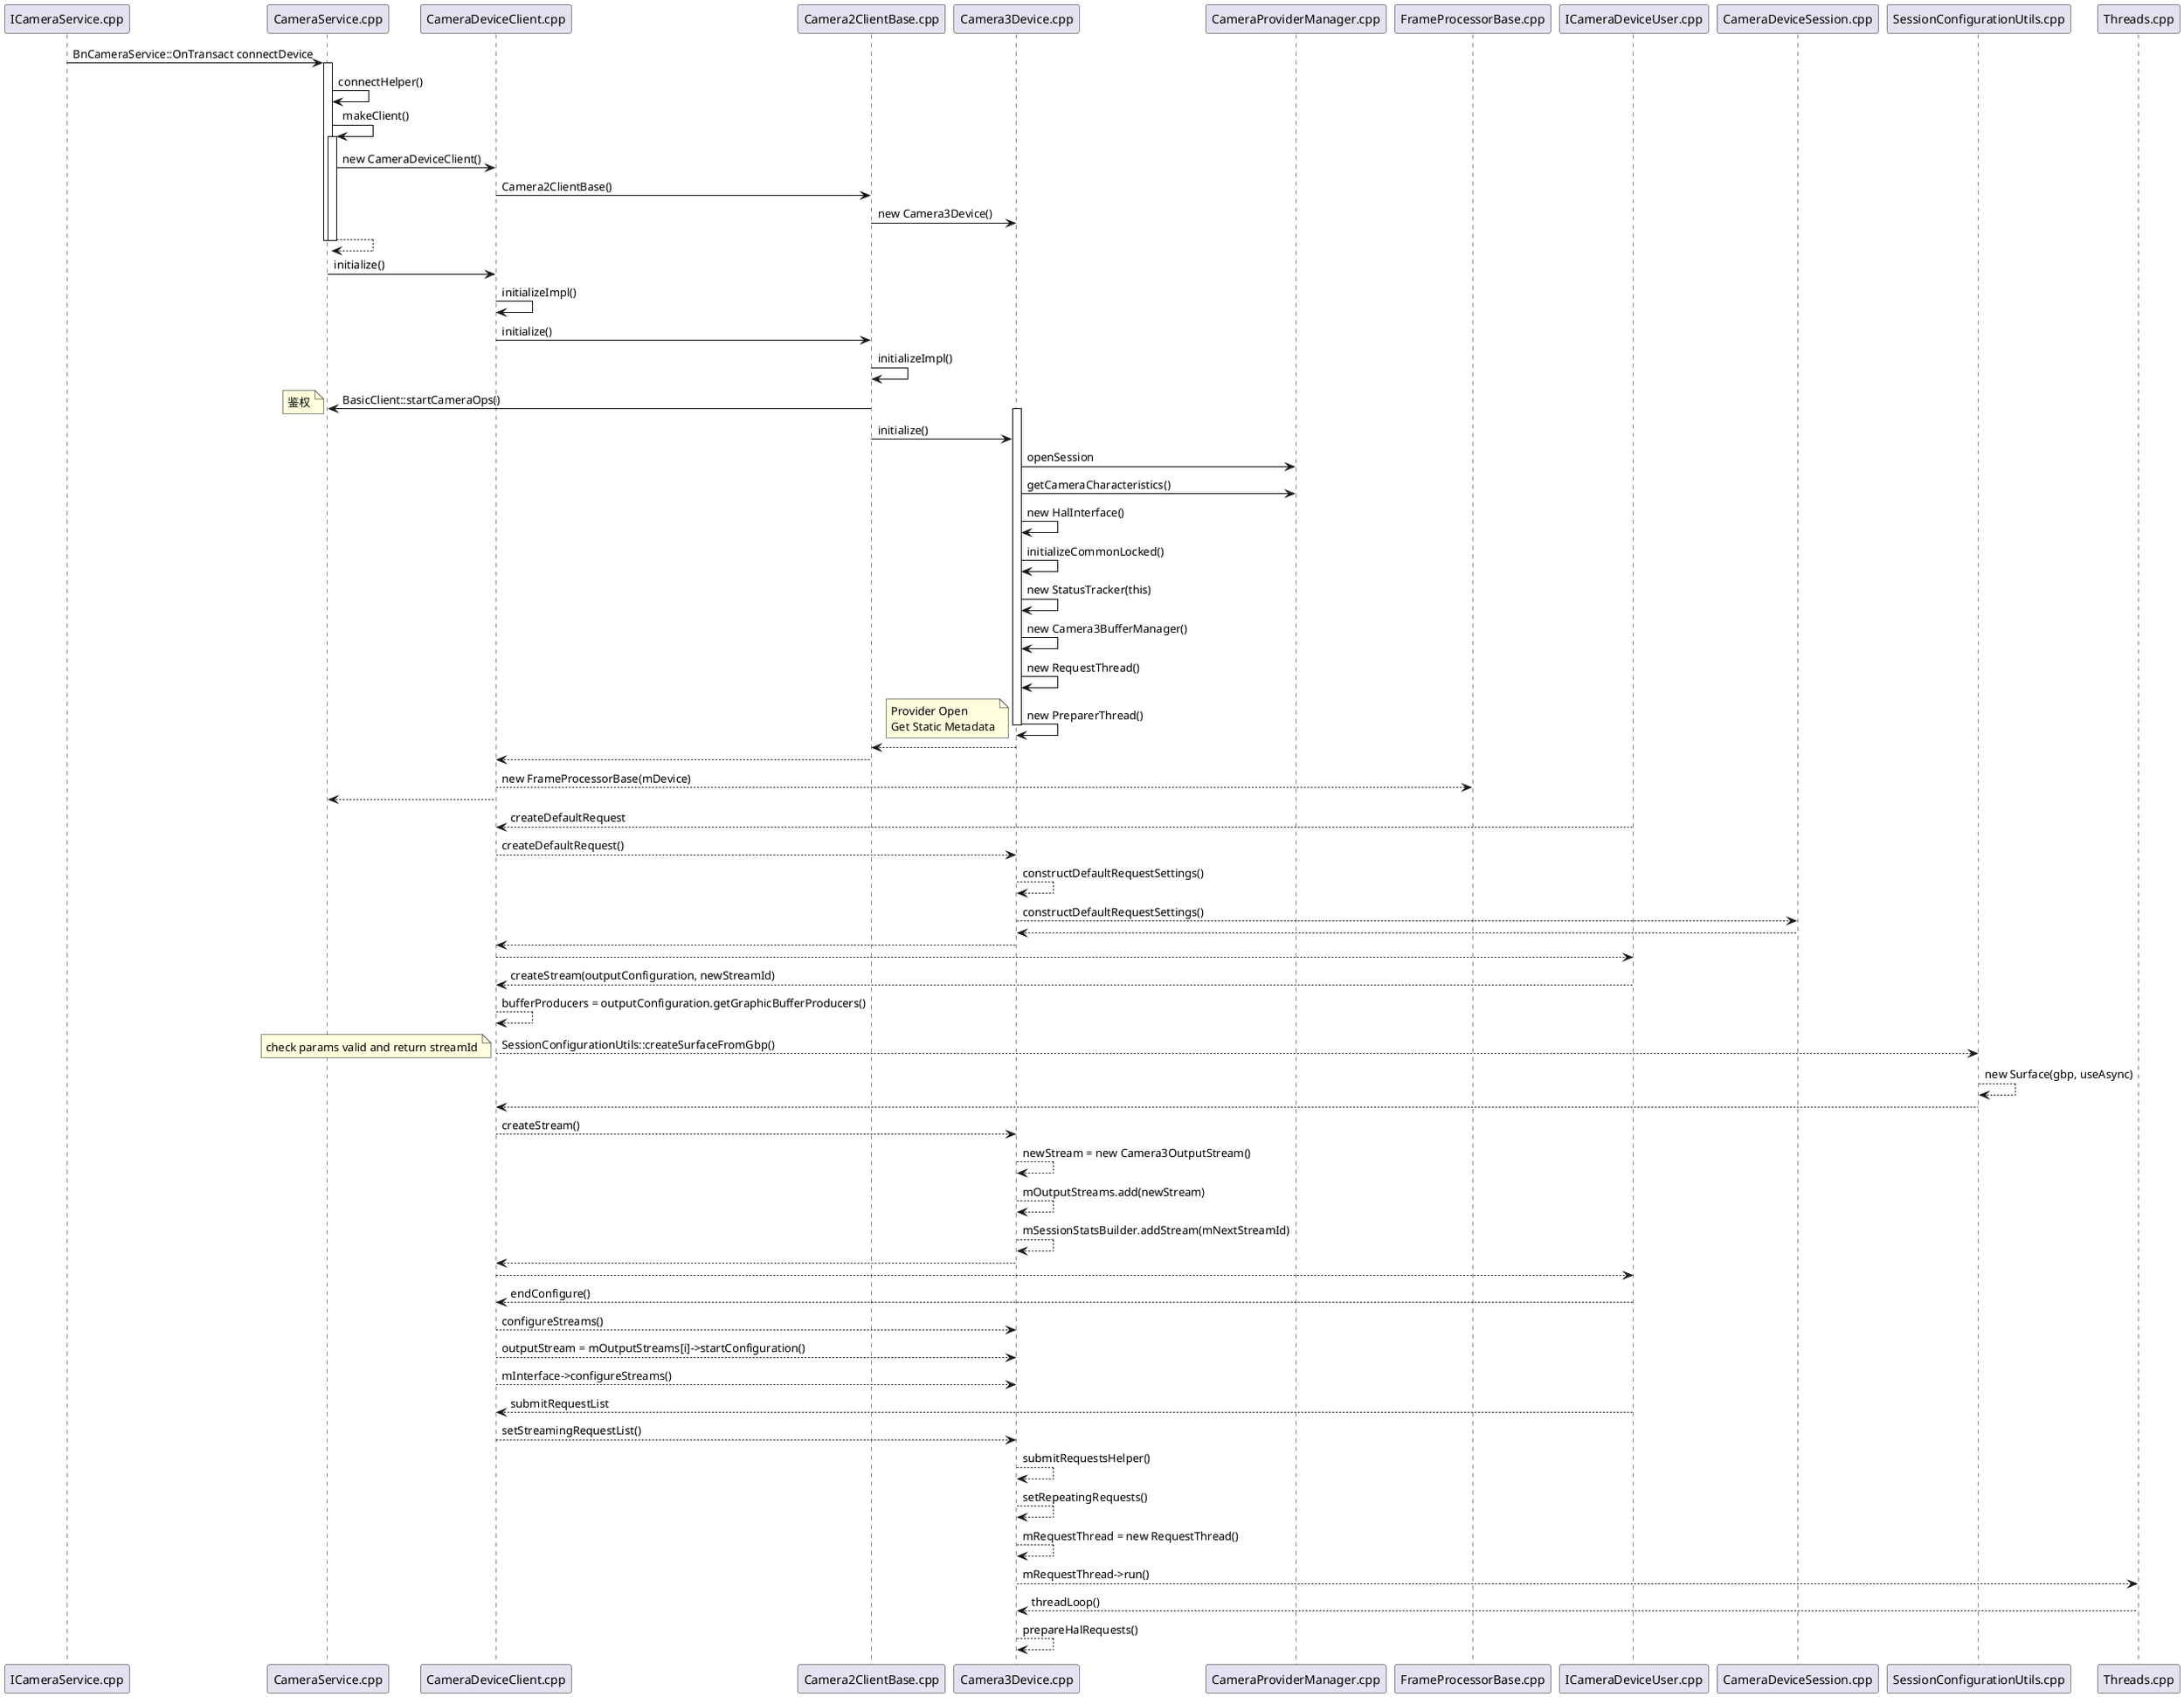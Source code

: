 @startuml camera_ops

' participant

ICameraService.cpp -> CameraService.cpp : BnCameraService::OnTransact connectDevice
activate CameraService.cpp
CameraService.cpp -> CameraService.cpp : connectHelper()
CameraService.cpp -> CameraService.cpp : makeClient()
activate CameraService.cpp
CameraService.cpp -> CameraDeviceClient.cpp : new CameraDeviceClient()
CameraDeviceClient.cpp -> Camera2ClientBase.cpp : Camera2ClientBase()
Camera2ClientBase.cpp -> Camera3Device.cpp : new Camera3Device()
return
deactivate CameraService.cpp
' makeClient
deactivate CameraService.cpp 
' connectHelper
CameraService.cpp -> CameraDeviceClient.cpp : initialize()
CameraDeviceClient.cpp -> CameraDeviceClient.cpp : initializeImpl()
CameraDeviceClient.cpp -> Camera2ClientBase.cpp : initialize()
Camera2ClientBase.cpp -> Camera2ClientBase.cpp : initializeImpl()
Camera2ClientBase.cpp -> CameraService.cpp : BasicClient::startCameraOps()
note left
鉴权
end note
activate Camera3Device.cpp
Camera2ClientBase.cpp -> Camera3Device.cpp : initialize()
    Camera3Device.cpp -> CameraProviderManager.cpp : openSession
    Camera3Device.cpp -> CameraProviderManager.cpp : getCameraCharacteristics()
    Camera3Device.cpp -> Camera3Device.cpp : new HalInterface()
    Camera3Device.cpp -> Camera3Device.cpp : initializeCommonLocked()
    Camera3Device.cpp -> Camera3Device.cpp : new StatusTracker(this)
    Camera3Device.cpp -> Camera3Device.cpp : new Camera3BufferManager()
    Camera3Device.cpp -> Camera3Device.cpp : new RequestThread()
    Camera3Device.cpp -> Camera3Device.cpp : new PreparerThread()
note left
Provider Open
Get Static Metadata
end note
deactivate Camera3Device.cpp
Camera3Device.cpp --> Camera2ClientBase.cpp
Camera2ClientBase.cpp --> CameraDeviceClient.cpp
CameraDeviceClient.cpp --> FrameProcessorBase.cpp : new FrameProcessorBase(mDevice)
CameraDeviceClient.cpp --> CameraService.cpp

' CreateDefaultRequest
ICameraDeviceUser.cpp --> CameraDeviceClient.cpp : createDefaultRequest
CameraDeviceClient.cpp --> Camera3Device.cpp : createDefaultRequest()
Camera3Device.cpp --> Camera3Device.cpp : constructDefaultRequestSettings()
    Camera3Device.cpp --> CameraDeviceSession.cpp : constructDefaultRequestSettings()
    Camera3Device.cpp <-- CameraDeviceSession.cpp
CameraDeviceClient.cpp <-- Camera3Device.cpp
ICameraDeviceUser.cpp <-- CameraDeviceClient.cpp

' CreateStream
ICameraDeviceUser.cpp --> CameraDeviceClient.cpp : createStream(outputConfiguration, newStreamId)
    CameraDeviceClient.cpp --> CameraDeviceClient.cpp : bufferProducers = outputConfiguration.getGraphicBufferProducers()
        CameraDeviceClient.cpp --> SessionConfigurationUtils.cpp : SessionConfigurationUtils::createSurfaceFromGbp()
        note left
        check params valid and return streamId
        end note
        SessionConfigurationUtils.cpp --> SessionConfigurationUtils.cpp : new Surface(gbp, useAsync)
        SessionConfigurationUtils.cpp --> CameraDeviceClient.cpp
    CameraDeviceClient.cpp --> Camera3Device.cpp : createStream()
        Camera3Device.cpp --> Camera3Device.cpp : newStream = new Camera3OutputStream()
        Camera3Device.cpp --> Camera3Device.cpp : mOutputStreams.add(newStream)
        Camera3Device.cpp --> Camera3Device.cpp : mSessionStatsBuilder.addStream(mNextStreamId)
    CameraDeviceClient.cpp <-- Camera3Device.cpp
ICameraDeviceUser.cpp <-- CameraDeviceClient.cpp


' ConfigureStreams
ICameraDeviceUser.cpp --> CameraDeviceClient.cpp : endConfigure()
    CameraDeviceClient.cpp --> Camera3Device.cpp : configureStreams()
        CameraDeviceClient.cpp --> Camera3Device.cpp : outputStream = mOutputStreams[i]->startConfiguration()
        CameraDeviceClient.cpp --> Camera3Device.cpp : mInterface->configureStreams()

' SubmitRequestList
ICameraDeviceUser.cpp --> CameraDeviceClient.cpp : submitRequestList
    CameraDeviceClient.cpp --> Camera3Device.cpp : setStreamingRequestList()
    Camera3Device.cpp --> Camera3Device.cpp : submitRequestsHelper()
    Camera3Device.cpp --> Camera3Device.cpp : setRepeatingRequests()

' threadLoop
Camera3Device.cpp --> Camera3Device.cpp : mRequestThread = new RequestThread()
    Camera3Device.cpp --> Threads.cpp : mRequestThread->run()
    Threads.cpp --> Camera3Device.cpp : threadLoop()
        Camera3Device.cpp --> Camera3Device.cpp : prepareHalRequests()
            



@enduml